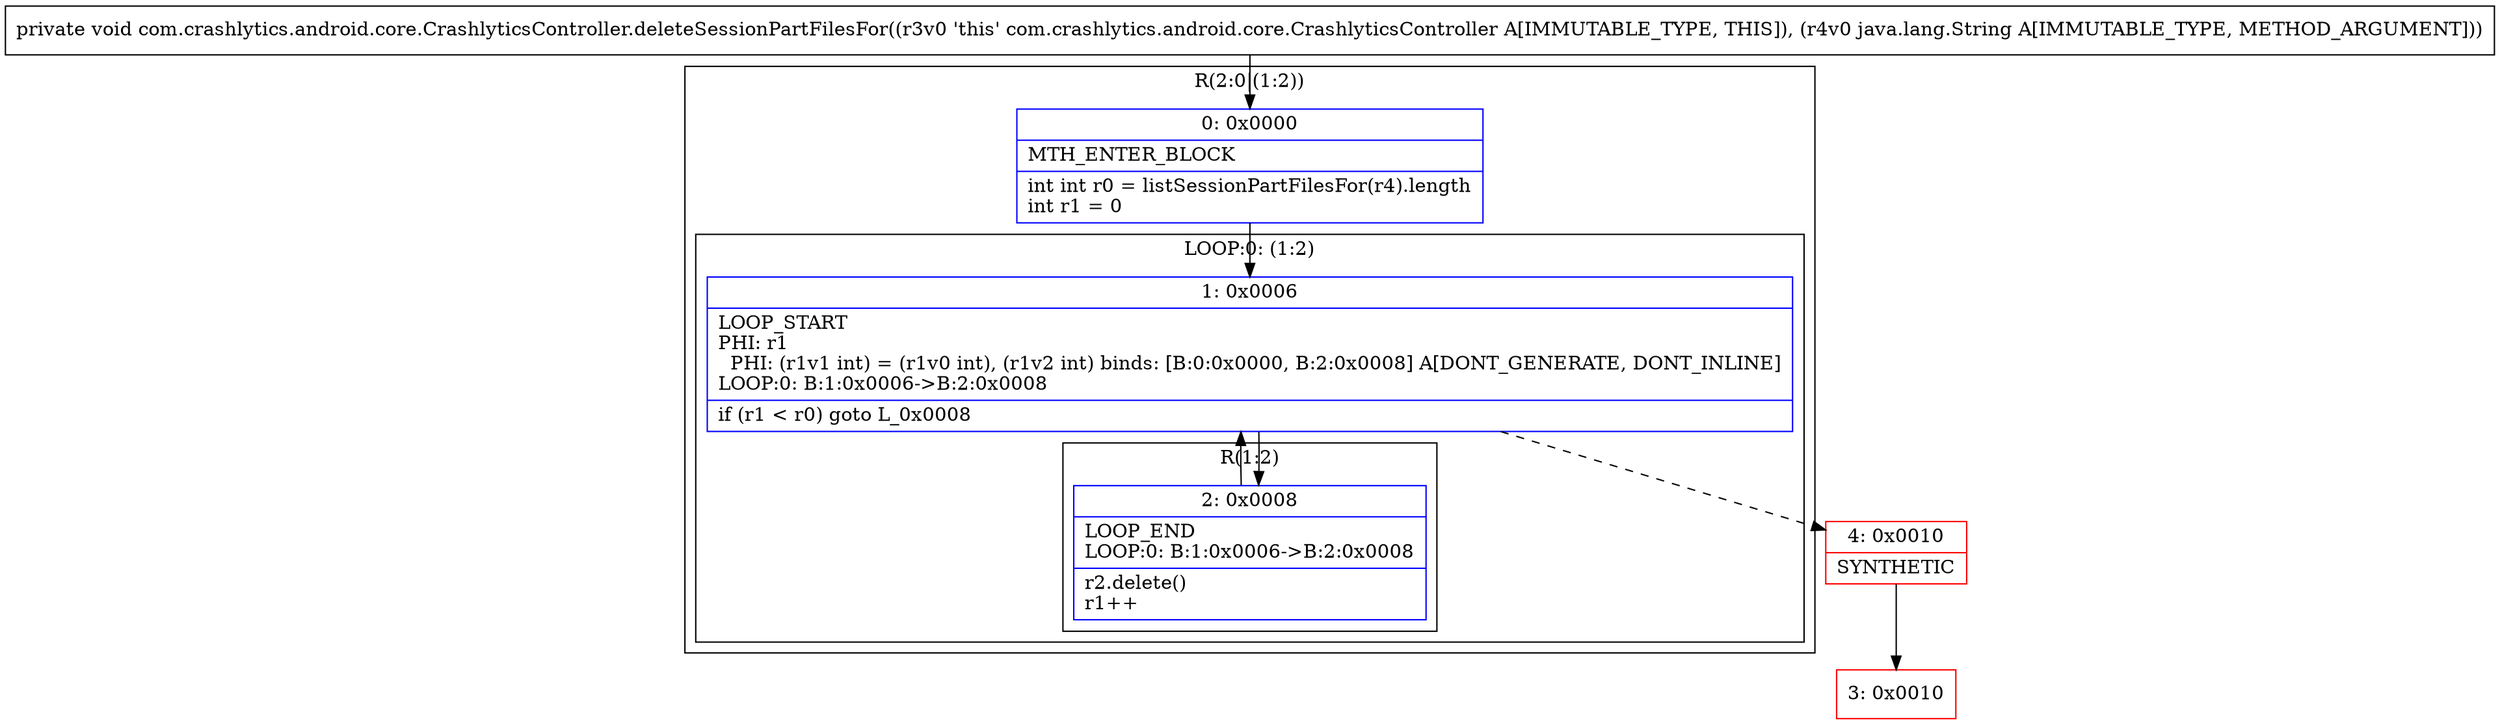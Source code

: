 digraph "CFG forcom.crashlytics.android.core.CrashlyticsController.deleteSessionPartFilesFor(Ljava\/lang\/String;)V" {
subgraph cluster_Region_1500729064 {
label = "R(2:0|(1:2))";
node [shape=record,color=blue];
Node_0 [shape=record,label="{0\:\ 0x0000|MTH_ENTER_BLOCK\l|int int r0 = listSessionPartFilesFor(r4).length\lint r1 = 0\l}"];
subgraph cluster_LoopRegion_714445009 {
label = "LOOP:0: (1:2)";
node [shape=record,color=blue];
Node_1 [shape=record,label="{1\:\ 0x0006|LOOP_START\lPHI: r1 \l  PHI: (r1v1 int) = (r1v0 int), (r1v2 int) binds: [B:0:0x0000, B:2:0x0008] A[DONT_GENERATE, DONT_INLINE]\lLOOP:0: B:1:0x0006\-\>B:2:0x0008\l|if (r1 \< r0) goto L_0x0008\l}"];
subgraph cluster_Region_1660965189 {
label = "R(1:2)";
node [shape=record,color=blue];
Node_2 [shape=record,label="{2\:\ 0x0008|LOOP_END\lLOOP:0: B:1:0x0006\-\>B:2:0x0008\l|r2.delete()\lr1++\l}"];
}
}
}
Node_3 [shape=record,color=red,label="{3\:\ 0x0010}"];
Node_4 [shape=record,color=red,label="{4\:\ 0x0010|SYNTHETIC\l}"];
MethodNode[shape=record,label="{private void com.crashlytics.android.core.CrashlyticsController.deleteSessionPartFilesFor((r3v0 'this' com.crashlytics.android.core.CrashlyticsController A[IMMUTABLE_TYPE, THIS]), (r4v0 java.lang.String A[IMMUTABLE_TYPE, METHOD_ARGUMENT])) }"];
MethodNode -> Node_0;
Node_0 -> Node_1;
Node_1 -> Node_2;
Node_1 -> Node_4[style=dashed];
Node_2 -> Node_1;
Node_4 -> Node_3;
}

